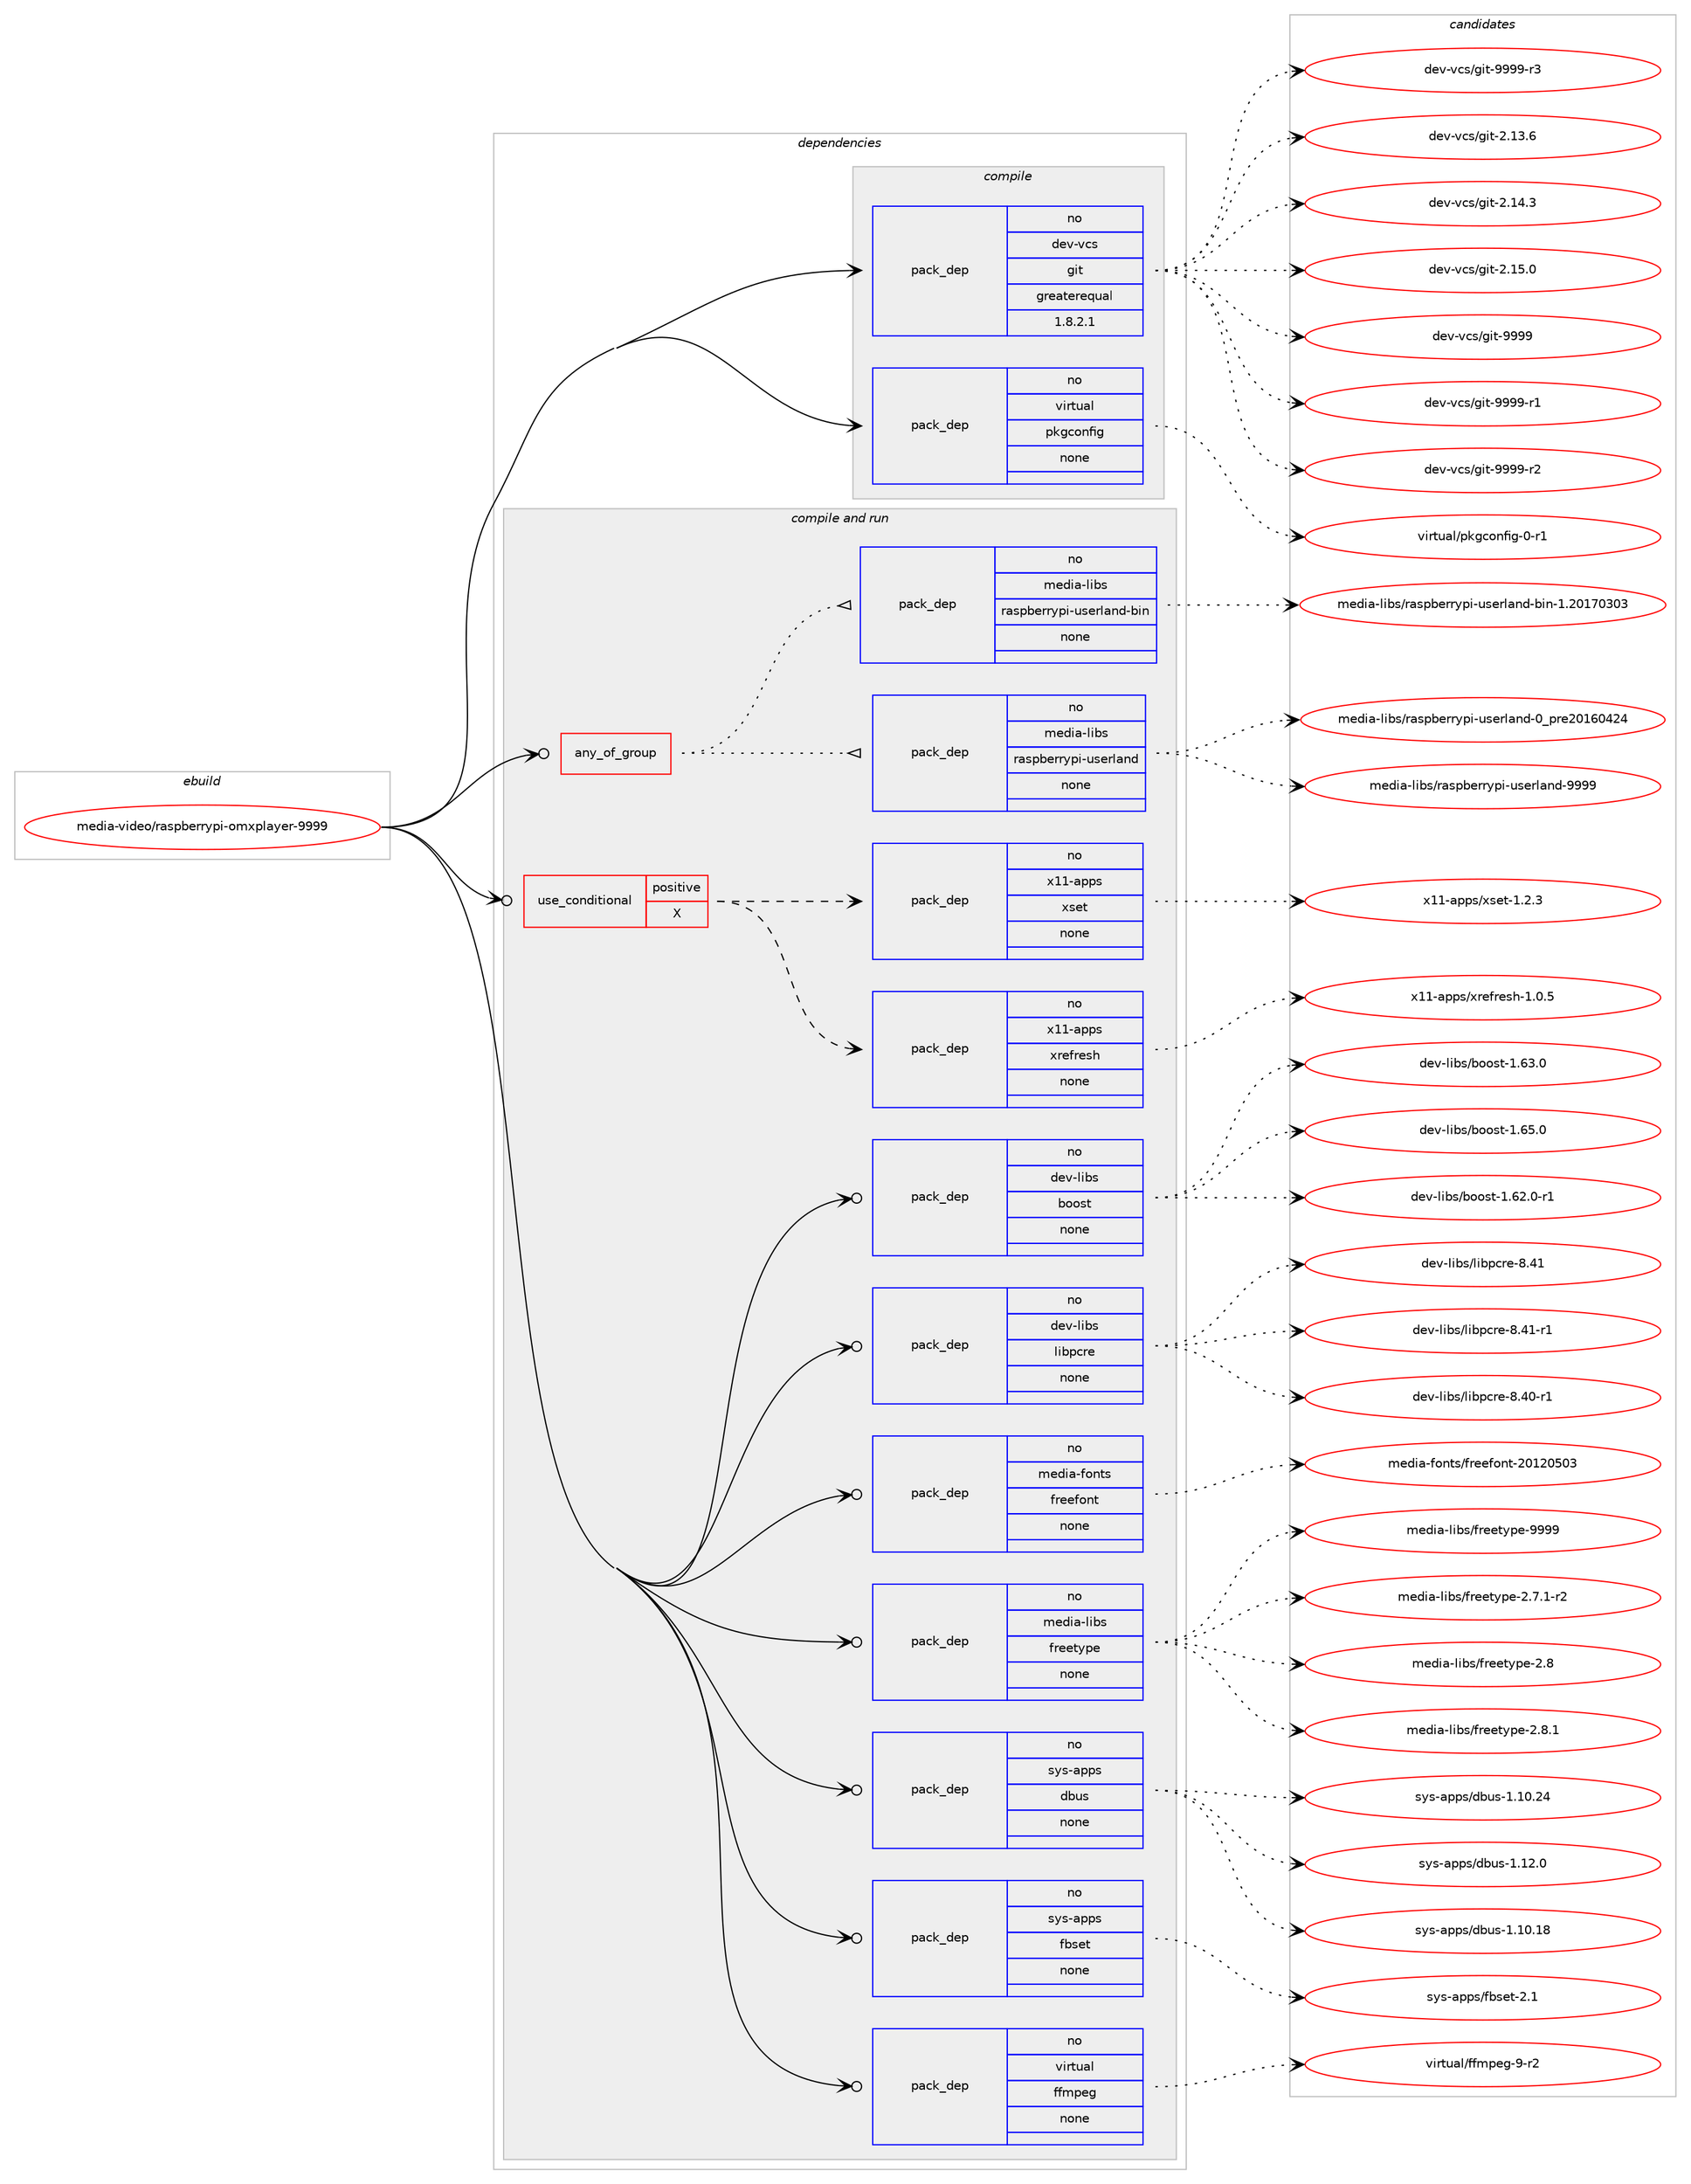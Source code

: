 digraph prolog {

# *************
# Graph options
# *************

newrank=true;
concentrate=true;
compound=true;
graph [rankdir=LR,fontname=Helvetica,fontsize=10,ranksep=1.5];#, ranksep=2.5, nodesep=0.2];
edge  [arrowhead=vee];
node  [fontname=Helvetica,fontsize=10];

# **********
# The ebuild
# **********

subgraph cluster_leftcol {
color=gray;
rank=same;
label=<<i>ebuild</i>>;
id [label="media-video/raspberrypi-omxplayer-9999", color=red, width=4, href="../media-video/raspberrypi-omxplayer-9999.svg"];
}

# ****************
# The dependencies
# ****************

subgraph cluster_midcol {
color=gray;
label=<<i>dependencies</i>>;
subgraph cluster_compile {
fillcolor="#eeeeee";
style=filled;
label=<<i>compile</i>>;
subgraph pack292380 {
dependency396581 [label=<<TABLE BORDER="0" CELLBORDER="1" CELLSPACING="0" CELLPADDING="4" WIDTH="220"><TR><TD ROWSPAN="6" CELLPADDING="30">pack_dep</TD></TR><TR><TD WIDTH="110">no</TD></TR><TR><TD>dev-vcs</TD></TR><TR><TD>git</TD></TR><TR><TD>greaterequal</TD></TR><TR><TD>1.8.2.1</TD></TR></TABLE>>, shape=none, color=blue];
}
id:e -> dependency396581:w [weight=20,style="solid",arrowhead="vee"];
subgraph pack292381 {
dependency396582 [label=<<TABLE BORDER="0" CELLBORDER="1" CELLSPACING="0" CELLPADDING="4" WIDTH="220"><TR><TD ROWSPAN="6" CELLPADDING="30">pack_dep</TD></TR><TR><TD WIDTH="110">no</TD></TR><TR><TD>virtual</TD></TR><TR><TD>pkgconfig</TD></TR><TR><TD>none</TD></TR><TR><TD></TD></TR></TABLE>>, shape=none, color=blue];
}
id:e -> dependency396582:w [weight=20,style="solid",arrowhead="vee"];
}
subgraph cluster_compileandrun {
fillcolor="#eeeeee";
style=filled;
label=<<i>compile and run</i>>;
subgraph any6239 {
dependency396583 [label=<<TABLE BORDER="0" CELLBORDER="1" CELLSPACING="0" CELLPADDING="4"><TR><TD CELLPADDING="10">any_of_group</TD></TR></TABLE>>, shape=none, color=red];subgraph pack292382 {
dependency396584 [label=<<TABLE BORDER="0" CELLBORDER="1" CELLSPACING="0" CELLPADDING="4" WIDTH="220"><TR><TD ROWSPAN="6" CELLPADDING="30">pack_dep</TD></TR><TR><TD WIDTH="110">no</TD></TR><TR><TD>media-libs</TD></TR><TR><TD>raspberrypi-userland</TD></TR><TR><TD>none</TD></TR><TR><TD></TD></TR></TABLE>>, shape=none, color=blue];
}
dependency396583:e -> dependency396584:w [weight=20,style="dotted",arrowhead="oinv"];
subgraph pack292383 {
dependency396585 [label=<<TABLE BORDER="0" CELLBORDER="1" CELLSPACING="0" CELLPADDING="4" WIDTH="220"><TR><TD ROWSPAN="6" CELLPADDING="30">pack_dep</TD></TR><TR><TD WIDTH="110">no</TD></TR><TR><TD>media-libs</TD></TR><TR><TD>raspberrypi-userland-bin</TD></TR><TR><TD>none</TD></TR><TR><TD></TD></TR></TABLE>>, shape=none, color=blue];
}
dependency396583:e -> dependency396585:w [weight=20,style="dotted",arrowhead="oinv"];
}
id:e -> dependency396583:w [weight=20,style="solid",arrowhead="odotvee"];
subgraph cond97781 {
dependency396586 [label=<<TABLE BORDER="0" CELLBORDER="1" CELLSPACING="0" CELLPADDING="4"><TR><TD ROWSPAN="3" CELLPADDING="10">use_conditional</TD></TR><TR><TD>positive</TD></TR><TR><TD>X</TD></TR></TABLE>>, shape=none, color=red];
subgraph pack292384 {
dependency396587 [label=<<TABLE BORDER="0" CELLBORDER="1" CELLSPACING="0" CELLPADDING="4" WIDTH="220"><TR><TD ROWSPAN="6" CELLPADDING="30">pack_dep</TD></TR><TR><TD WIDTH="110">no</TD></TR><TR><TD>x11-apps</TD></TR><TR><TD>xrefresh</TD></TR><TR><TD>none</TD></TR><TR><TD></TD></TR></TABLE>>, shape=none, color=blue];
}
dependency396586:e -> dependency396587:w [weight=20,style="dashed",arrowhead="vee"];
subgraph pack292385 {
dependency396588 [label=<<TABLE BORDER="0" CELLBORDER="1" CELLSPACING="0" CELLPADDING="4" WIDTH="220"><TR><TD ROWSPAN="6" CELLPADDING="30">pack_dep</TD></TR><TR><TD WIDTH="110">no</TD></TR><TR><TD>x11-apps</TD></TR><TR><TD>xset</TD></TR><TR><TD>none</TD></TR><TR><TD></TD></TR></TABLE>>, shape=none, color=blue];
}
dependency396586:e -> dependency396588:w [weight=20,style="dashed",arrowhead="vee"];
}
id:e -> dependency396586:w [weight=20,style="solid",arrowhead="odotvee"];
subgraph pack292386 {
dependency396589 [label=<<TABLE BORDER="0" CELLBORDER="1" CELLSPACING="0" CELLPADDING="4" WIDTH="220"><TR><TD ROWSPAN="6" CELLPADDING="30">pack_dep</TD></TR><TR><TD WIDTH="110">no</TD></TR><TR><TD>dev-libs</TD></TR><TR><TD>boost</TD></TR><TR><TD>none</TD></TR><TR><TD></TD></TR></TABLE>>, shape=none, color=blue];
}
id:e -> dependency396589:w [weight=20,style="solid",arrowhead="odotvee"];
subgraph pack292387 {
dependency396590 [label=<<TABLE BORDER="0" CELLBORDER="1" CELLSPACING="0" CELLPADDING="4" WIDTH="220"><TR><TD ROWSPAN="6" CELLPADDING="30">pack_dep</TD></TR><TR><TD WIDTH="110">no</TD></TR><TR><TD>dev-libs</TD></TR><TR><TD>libpcre</TD></TR><TR><TD>none</TD></TR><TR><TD></TD></TR></TABLE>>, shape=none, color=blue];
}
id:e -> dependency396590:w [weight=20,style="solid",arrowhead="odotvee"];
subgraph pack292388 {
dependency396591 [label=<<TABLE BORDER="0" CELLBORDER="1" CELLSPACING="0" CELLPADDING="4" WIDTH="220"><TR><TD ROWSPAN="6" CELLPADDING="30">pack_dep</TD></TR><TR><TD WIDTH="110">no</TD></TR><TR><TD>media-fonts</TD></TR><TR><TD>freefont</TD></TR><TR><TD>none</TD></TR><TR><TD></TD></TR></TABLE>>, shape=none, color=blue];
}
id:e -> dependency396591:w [weight=20,style="solid",arrowhead="odotvee"];
subgraph pack292389 {
dependency396592 [label=<<TABLE BORDER="0" CELLBORDER="1" CELLSPACING="0" CELLPADDING="4" WIDTH="220"><TR><TD ROWSPAN="6" CELLPADDING="30">pack_dep</TD></TR><TR><TD WIDTH="110">no</TD></TR><TR><TD>media-libs</TD></TR><TR><TD>freetype</TD></TR><TR><TD>none</TD></TR><TR><TD></TD></TR></TABLE>>, shape=none, color=blue];
}
id:e -> dependency396592:w [weight=20,style="solid",arrowhead="odotvee"];
subgraph pack292390 {
dependency396593 [label=<<TABLE BORDER="0" CELLBORDER="1" CELLSPACING="0" CELLPADDING="4" WIDTH="220"><TR><TD ROWSPAN="6" CELLPADDING="30">pack_dep</TD></TR><TR><TD WIDTH="110">no</TD></TR><TR><TD>sys-apps</TD></TR><TR><TD>dbus</TD></TR><TR><TD>none</TD></TR><TR><TD></TD></TR></TABLE>>, shape=none, color=blue];
}
id:e -> dependency396593:w [weight=20,style="solid",arrowhead="odotvee"];
subgraph pack292391 {
dependency396594 [label=<<TABLE BORDER="0" CELLBORDER="1" CELLSPACING="0" CELLPADDING="4" WIDTH="220"><TR><TD ROWSPAN="6" CELLPADDING="30">pack_dep</TD></TR><TR><TD WIDTH="110">no</TD></TR><TR><TD>sys-apps</TD></TR><TR><TD>fbset</TD></TR><TR><TD>none</TD></TR><TR><TD></TD></TR></TABLE>>, shape=none, color=blue];
}
id:e -> dependency396594:w [weight=20,style="solid",arrowhead="odotvee"];
subgraph pack292392 {
dependency396595 [label=<<TABLE BORDER="0" CELLBORDER="1" CELLSPACING="0" CELLPADDING="4" WIDTH="220"><TR><TD ROWSPAN="6" CELLPADDING="30">pack_dep</TD></TR><TR><TD WIDTH="110">no</TD></TR><TR><TD>virtual</TD></TR><TR><TD>ffmpeg</TD></TR><TR><TD>none</TD></TR><TR><TD></TD></TR></TABLE>>, shape=none, color=blue];
}
id:e -> dependency396595:w [weight=20,style="solid",arrowhead="odotvee"];
}
subgraph cluster_run {
fillcolor="#eeeeee";
style=filled;
label=<<i>run</i>>;
}
}

# **************
# The candidates
# **************

subgraph cluster_choices {
rank=same;
color=gray;
label=<<i>candidates</i>>;

subgraph choice292380 {
color=black;
nodesep=1;
choice10010111845118991154710310511645504649514654 [label="dev-vcs/git-2.13.6", color=red, width=4,href="../dev-vcs/git-2.13.6.svg"];
choice10010111845118991154710310511645504649524651 [label="dev-vcs/git-2.14.3", color=red, width=4,href="../dev-vcs/git-2.14.3.svg"];
choice10010111845118991154710310511645504649534648 [label="dev-vcs/git-2.15.0", color=red, width=4,href="../dev-vcs/git-2.15.0.svg"];
choice1001011184511899115471031051164557575757 [label="dev-vcs/git-9999", color=red, width=4,href="../dev-vcs/git-9999.svg"];
choice10010111845118991154710310511645575757574511449 [label="dev-vcs/git-9999-r1", color=red, width=4,href="../dev-vcs/git-9999-r1.svg"];
choice10010111845118991154710310511645575757574511450 [label="dev-vcs/git-9999-r2", color=red, width=4,href="../dev-vcs/git-9999-r2.svg"];
choice10010111845118991154710310511645575757574511451 [label="dev-vcs/git-9999-r3", color=red, width=4,href="../dev-vcs/git-9999-r3.svg"];
dependency396581:e -> choice10010111845118991154710310511645504649514654:w [style=dotted,weight="100"];
dependency396581:e -> choice10010111845118991154710310511645504649524651:w [style=dotted,weight="100"];
dependency396581:e -> choice10010111845118991154710310511645504649534648:w [style=dotted,weight="100"];
dependency396581:e -> choice1001011184511899115471031051164557575757:w [style=dotted,weight="100"];
dependency396581:e -> choice10010111845118991154710310511645575757574511449:w [style=dotted,weight="100"];
dependency396581:e -> choice10010111845118991154710310511645575757574511450:w [style=dotted,weight="100"];
dependency396581:e -> choice10010111845118991154710310511645575757574511451:w [style=dotted,weight="100"];
}
subgraph choice292381 {
color=black;
nodesep=1;
choice11810511411611797108471121071039911111010210510345484511449 [label="virtual/pkgconfig-0-r1", color=red, width=4,href="../virtual/pkgconfig-0-r1.svg"];
dependency396582:e -> choice11810511411611797108471121071039911111010210510345484511449:w [style=dotted,weight="100"];
}
subgraph choice292382 {
color=black;
nodesep=1;
choice10910110010597451081059811547114971151129810111411412111210545117115101114108971101004548951121141015048495448525052 [label="media-libs/raspberrypi-userland-0_pre20160424", color=red, width=4,href="../media-libs/raspberrypi-userland-0_pre20160424.svg"];
choice10910110010597451081059811547114971151129810111411412111210545117115101114108971101004557575757 [label="media-libs/raspberrypi-userland-9999", color=red, width=4,href="../media-libs/raspberrypi-userland-9999.svg"];
dependency396584:e -> choice10910110010597451081059811547114971151129810111411412111210545117115101114108971101004548951121141015048495448525052:w [style=dotted,weight="100"];
dependency396584:e -> choice10910110010597451081059811547114971151129810111411412111210545117115101114108971101004557575757:w [style=dotted,weight="100"];
}
subgraph choice292383 {
color=black;
nodesep=1;
choice109101100105974510810598115471149711511298101114114121112105451171151011141089711010045981051104549465048495548514851 [label="media-libs/raspberrypi-userland-bin-1.20170303", color=red, width=4,href="../media-libs/raspberrypi-userland-bin-1.20170303.svg"];
dependency396585:e -> choice109101100105974510810598115471149711511298101114114121112105451171151011141089711010045981051104549465048495548514851:w [style=dotted,weight="100"];
}
subgraph choice292384 {
color=black;
nodesep=1;
choice1204949459711211211547120114101102114101115104454946484653 [label="x11-apps/xrefresh-1.0.5", color=red, width=4,href="../x11-apps/xrefresh-1.0.5.svg"];
dependency396587:e -> choice1204949459711211211547120114101102114101115104454946484653:w [style=dotted,weight="100"];
}
subgraph choice292385 {
color=black;
nodesep=1;
choice1204949459711211211547120115101116454946504651 [label="x11-apps/xset-1.2.3", color=red, width=4,href="../x11-apps/xset-1.2.3.svg"];
dependency396588:e -> choice1204949459711211211547120115101116454946504651:w [style=dotted,weight="100"];
}
subgraph choice292386 {
color=black;
nodesep=1;
choice10010111845108105981154798111111115116454946545046484511449 [label="dev-libs/boost-1.62.0-r1", color=red, width=4,href="../dev-libs/boost-1.62.0-r1.svg"];
choice1001011184510810598115479811111111511645494654514648 [label="dev-libs/boost-1.63.0", color=red, width=4,href="../dev-libs/boost-1.63.0.svg"];
choice1001011184510810598115479811111111511645494654534648 [label="dev-libs/boost-1.65.0", color=red, width=4,href="../dev-libs/boost-1.65.0.svg"];
dependency396589:e -> choice10010111845108105981154798111111115116454946545046484511449:w [style=dotted,weight="100"];
dependency396589:e -> choice1001011184510810598115479811111111511645494654514648:w [style=dotted,weight="100"];
dependency396589:e -> choice1001011184510810598115479811111111511645494654534648:w [style=dotted,weight="100"];
}
subgraph choice292387 {
color=black;
nodesep=1;
choice100101118451081059811547108105981129911410145564652484511449 [label="dev-libs/libpcre-8.40-r1", color=red, width=4,href="../dev-libs/libpcre-8.40-r1.svg"];
choice10010111845108105981154710810598112991141014556465249 [label="dev-libs/libpcre-8.41", color=red, width=4,href="../dev-libs/libpcre-8.41.svg"];
choice100101118451081059811547108105981129911410145564652494511449 [label="dev-libs/libpcre-8.41-r1", color=red, width=4,href="../dev-libs/libpcre-8.41-r1.svg"];
dependency396590:e -> choice100101118451081059811547108105981129911410145564652484511449:w [style=dotted,weight="100"];
dependency396590:e -> choice10010111845108105981154710810598112991141014556465249:w [style=dotted,weight="100"];
dependency396590:e -> choice100101118451081059811547108105981129911410145564652494511449:w [style=dotted,weight="100"];
}
subgraph choice292388 {
color=black;
nodesep=1;
choice109101100105974510211111011611547102114101101102111110116455048495048534851 [label="media-fonts/freefont-20120503", color=red, width=4,href="../media-fonts/freefont-20120503.svg"];
dependency396591:e -> choice109101100105974510211111011611547102114101101102111110116455048495048534851:w [style=dotted,weight="100"];
}
subgraph choice292389 {
color=black;
nodesep=1;
choice109101100105974510810598115471021141011011161211121014550465546494511450 [label="media-libs/freetype-2.7.1-r2", color=red, width=4,href="../media-libs/freetype-2.7.1-r2.svg"];
choice1091011001059745108105981154710211410110111612111210145504656 [label="media-libs/freetype-2.8", color=red, width=4,href="../media-libs/freetype-2.8.svg"];
choice10910110010597451081059811547102114101101116121112101455046564649 [label="media-libs/freetype-2.8.1", color=red, width=4,href="../media-libs/freetype-2.8.1.svg"];
choice109101100105974510810598115471021141011011161211121014557575757 [label="media-libs/freetype-9999", color=red, width=4,href="../media-libs/freetype-9999.svg"];
dependency396592:e -> choice109101100105974510810598115471021141011011161211121014550465546494511450:w [style=dotted,weight="100"];
dependency396592:e -> choice1091011001059745108105981154710211410110111612111210145504656:w [style=dotted,weight="100"];
dependency396592:e -> choice10910110010597451081059811547102114101101116121112101455046564649:w [style=dotted,weight="100"];
dependency396592:e -> choice109101100105974510810598115471021141011011161211121014557575757:w [style=dotted,weight="100"];
}
subgraph choice292390 {
color=black;
nodesep=1;
choice115121115459711211211547100981171154549464948464956 [label="sys-apps/dbus-1.10.18", color=red, width=4,href="../sys-apps/dbus-1.10.18.svg"];
choice115121115459711211211547100981171154549464948465052 [label="sys-apps/dbus-1.10.24", color=red, width=4,href="../sys-apps/dbus-1.10.24.svg"];
choice1151211154597112112115471009811711545494649504648 [label="sys-apps/dbus-1.12.0", color=red, width=4,href="../sys-apps/dbus-1.12.0.svg"];
dependency396593:e -> choice115121115459711211211547100981171154549464948464956:w [style=dotted,weight="100"];
dependency396593:e -> choice115121115459711211211547100981171154549464948465052:w [style=dotted,weight="100"];
dependency396593:e -> choice1151211154597112112115471009811711545494649504648:w [style=dotted,weight="100"];
}
subgraph choice292391 {
color=black;
nodesep=1;
choice1151211154597112112115471029811510111645504649 [label="sys-apps/fbset-2.1", color=red, width=4,href="../sys-apps/fbset-2.1.svg"];
dependency396594:e -> choice1151211154597112112115471029811510111645504649:w [style=dotted,weight="100"];
}
subgraph choice292392 {
color=black;
nodesep=1;
choice118105114116117971084710210210911210110345574511450 [label="virtual/ffmpeg-9-r2", color=red, width=4,href="../virtual/ffmpeg-9-r2.svg"];
dependency396595:e -> choice118105114116117971084710210210911210110345574511450:w [style=dotted,weight="100"];
}
}

}
